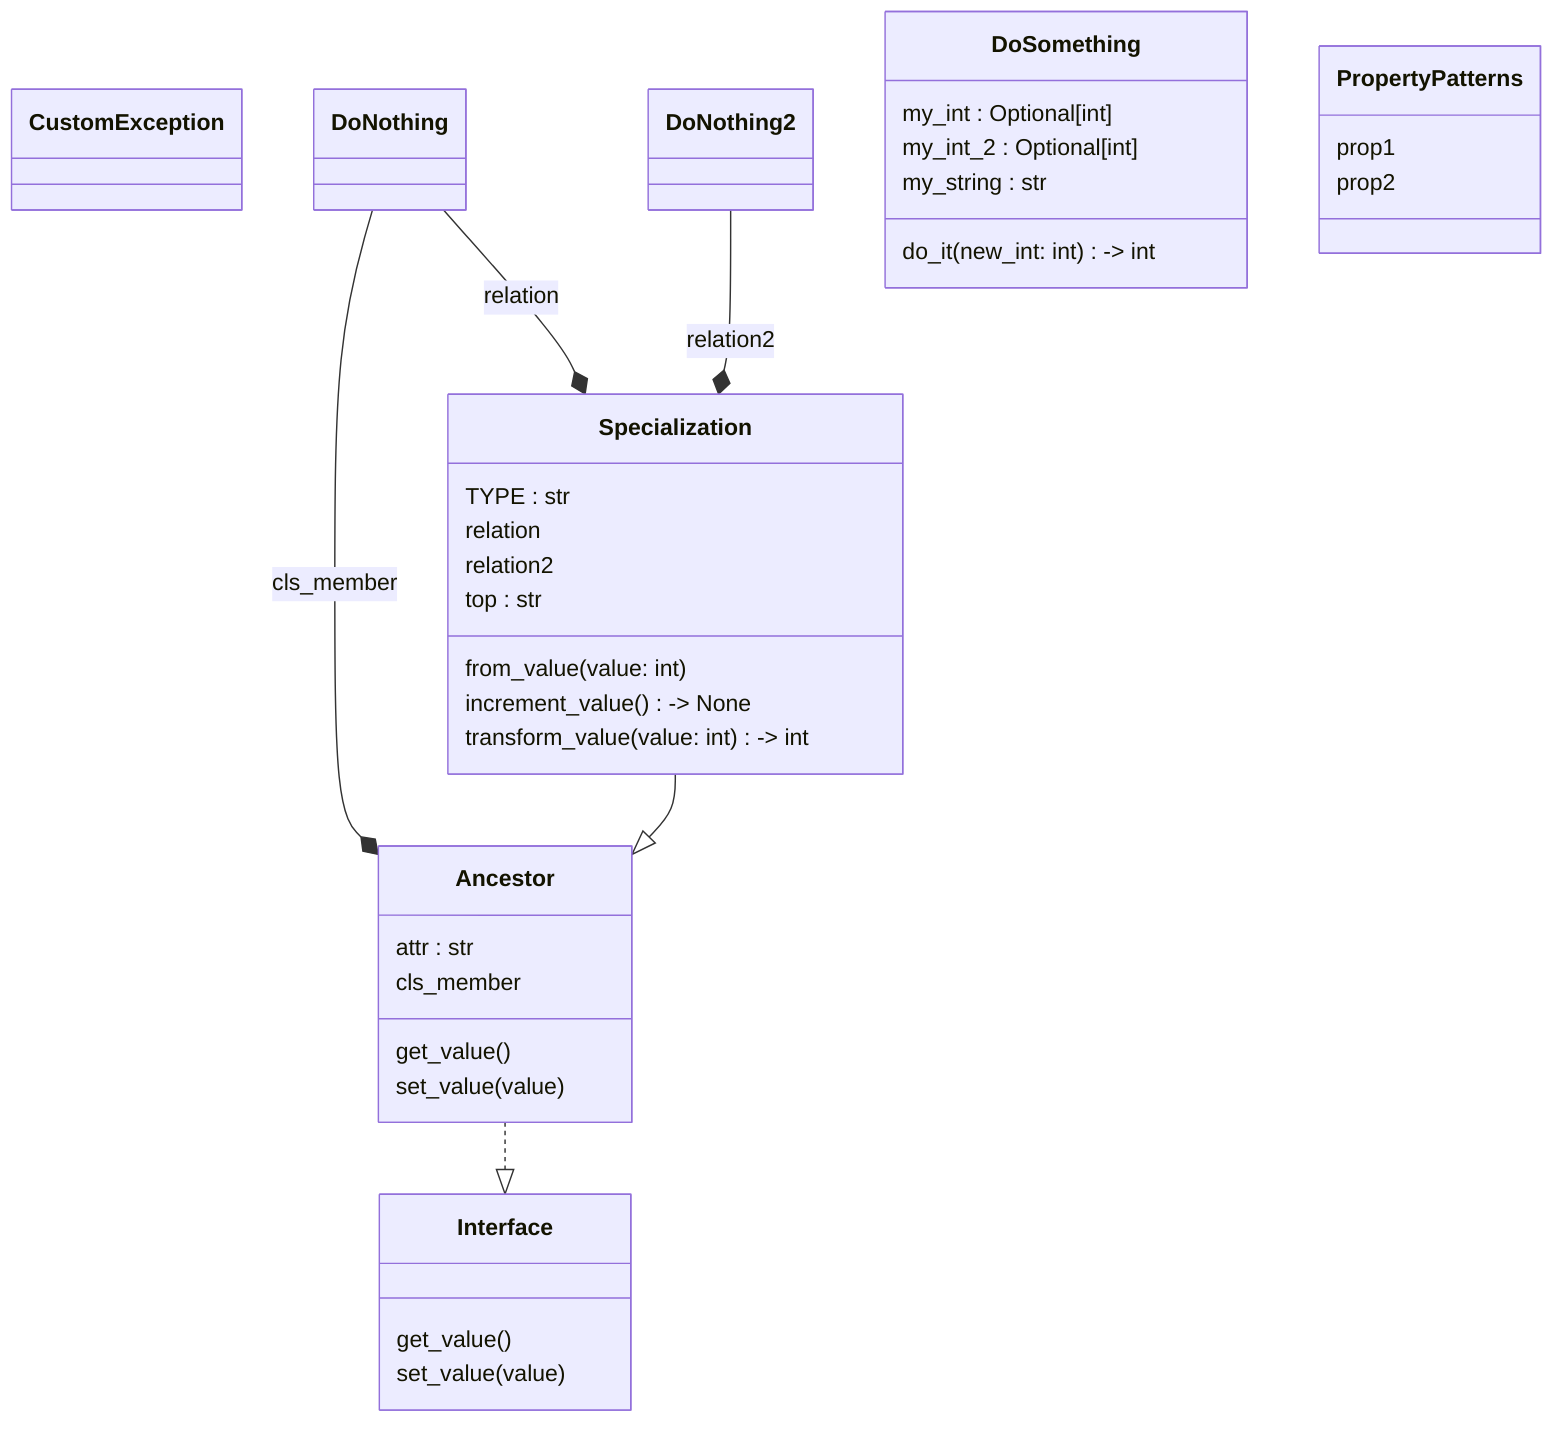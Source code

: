 classDiagram
  class Ancestor {
    attr : str
    cls_member
    get_value()
    set_value(value)
  }
  class CustomException {
  }
  class DoNothing {
  }
  class DoNothing2 {
  }
  class DoSomething {
    my_int : Optional[int]
    my_int_2 : Optional[int]
    my_string : str
    do_it(new_int: int) -> int
  }
  class Interface {
    get_value()
    set_value(value)
  }
  class PropertyPatterns {
    prop1
    prop2
  }
  class Specialization {
    TYPE : str
    relation
    relation2
    top : str
    from_value(value: int)
    increment_value() -> None
    transform_value(value: int) -> int
  }
  Specialization --|> Ancestor
  Ancestor ..|> Interface
  DoNothing --* Ancestor : cls_member
  DoNothing --* Specialization : relation
  DoNothing2 --* Specialization : relation2
